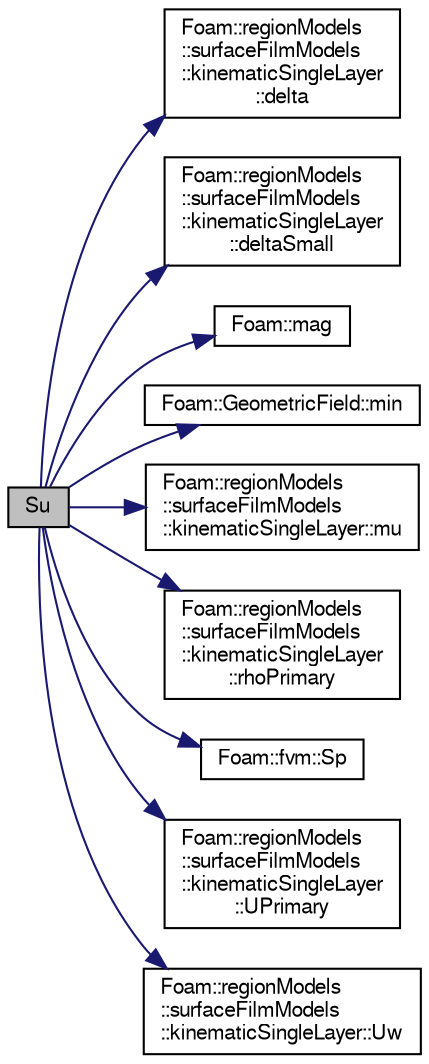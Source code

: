 digraph "Su"
{
  bgcolor="transparent";
  edge [fontname="FreeSans",fontsize="10",labelfontname="FreeSans",labelfontsize="10"];
  node [fontname="FreeSans",fontsize="10",shape=record];
  rankdir="LR";
  Node132 [label="Su",height=0.2,width=0.4,color="black", fillcolor="grey75", style="filled", fontcolor="black"];
  Node132 -> Node133 [color="midnightblue",fontsize="10",style="solid",fontname="FreeSans"];
  Node133 [label="Foam::regionModels\l::surfaceFilmModels\l::kinematicSingleLayer\l::delta",height=0.2,width=0.4,color="black",URL="$a29042.html#ac20b47fdebaa6923263c481aede379f4",tooltip="Return const access to the film thickness / [m]. "];
  Node132 -> Node134 [color="midnightblue",fontsize="10",style="solid",fontname="FreeSans"];
  Node134 [label="Foam::regionModels\l::surfaceFilmModels\l::kinematicSingleLayer\l::deltaSmall",height=0.2,width=0.4,color="black",URL="$a29042.html#ab33b20be5b6a97a51400bccb8d52a0d7",tooltip="Return small delta. "];
  Node132 -> Node135 [color="midnightblue",fontsize="10",style="solid",fontname="FreeSans"];
  Node135 [label="Foam::mag",height=0.2,width=0.4,color="black",URL="$a21124.html#a929da2a3fdcf3dacbbe0487d3a330dae"];
  Node132 -> Node136 [color="midnightblue",fontsize="10",style="solid",fontname="FreeSans"];
  Node136 [label="Foam::GeometricField::min",height=0.2,width=0.4,color="black",URL="$a22434.html#a7945861ec06a8f04008b170849cc8511"];
  Node132 -> Node137 [color="midnightblue",fontsize="10",style="solid",fontname="FreeSans"];
  Node137 [label="Foam::regionModels\l::surfaceFilmModels\l::kinematicSingleLayer::mu",height=0.2,width=0.4,color="black",URL="$a29042.html#a166279287b21030bf4d0caa8d55d2f98",tooltip="Return const access to the dynamic viscosity / [Pa.s]. "];
  Node132 -> Node138 [color="midnightblue",fontsize="10",style="solid",fontname="FreeSans"];
  Node138 [label="Foam::regionModels\l::surfaceFilmModels\l::kinematicSingleLayer\l::rhoPrimary",height=0.2,width=0.4,color="black",URL="$a29042.html#a9c9f6accdbee0072827bae9708362e70",tooltip="Density / [kg/m3]. "];
  Node132 -> Node139 [color="midnightblue",fontsize="10",style="solid",fontname="FreeSans"];
  Node139 [label="Foam::fvm::Sp",height=0.2,width=0.4,color="black",URL="$a21135.html#a67e0938495ebeac7ad57361957720554"];
  Node132 -> Node140 [color="midnightblue",fontsize="10",style="solid",fontname="FreeSans"];
  Node140 [label="Foam::regionModels\l::surfaceFilmModels\l::kinematicSingleLayer\l::UPrimary",height=0.2,width=0.4,color="black",URL="$a29042.html#ab19f9ee9d6b18be893a3184eaa49f762",tooltip="Velocity / [m/s]. "];
  Node132 -> Node141 [color="midnightblue",fontsize="10",style="solid",fontname="FreeSans"];
  Node141 [label="Foam::regionModels\l::surfaceFilmModels\l::kinematicSingleLayer::Uw",height=0.2,width=0.4,color="black",URL="$a29042.html#aec5e150cd4312b56ee66d8d3a3b739ae",tooltip="Return the film wall velocity [m/s]. "];
}

